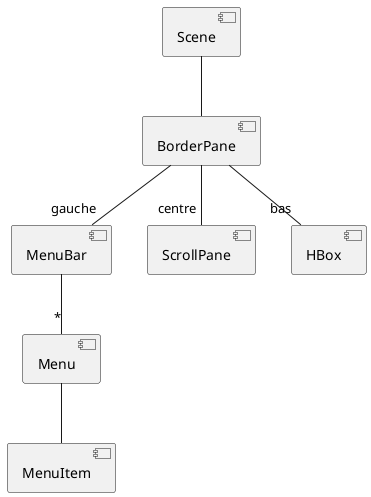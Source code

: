 @startuml
'https://plantuml.com/component-diagram

[Scene] -- [BorderPane]

[BorderPane] --"gauche" [MenuBar]
[MenuBar] --"*" [Menu]
[Menu] -- [MenuItem]

[BorderPane] --"centre" [ScrollPane]

[BorderPane] --"bas" [HBox]

@enduml